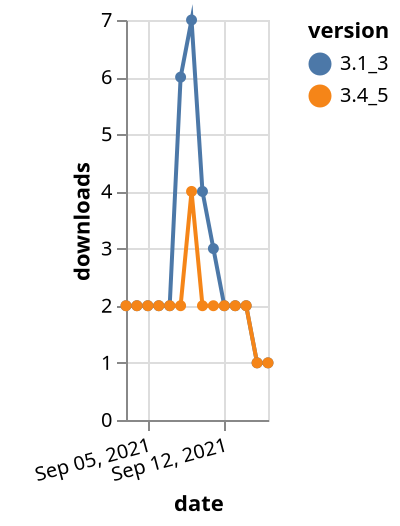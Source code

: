 {"$schema": "https://vega.github.io/schema/vega-lite/v5.json", "description": "A simple bar chart with embedded data.", "data": {"values": [{"date": "2021-09-03", "total": 6456, "delta": 2, "version": "3.1_3"}, {"date": "2021-09-04", "total": 6458, "delta": 2, "version": "3.1_3"}, {"date": "2021-09-05", "total": 6460, "delta": 2, "version": "3.1_3"}, {"date": "2021-09-06", "total": 6462, "delta": 2, "version": "3.1_3"}, {"date": "2021-09-07", "total": 6464, "delta": 2, "version": "3.1_3"}, {"date": "2021-09-08", "total": 6470, "delta": 6, "version": "3.1_3"}, {"date": "2021-09-09", "total": 6477, "delta": 7, "version": "3.1_3"}, {"date": "2021-09-10", "total": 6481, "delta": 4, "version": "3.1_3"}, {"date": "2021-09-11", "total": 6484, "delta": 3, "version": "3.1_3"}, {"date": "2021-09-12", "total": 6486, "delta": 2, "version": "3.1_3"}, {"date": "2021-09-13", "total": 6488, "delta": 2, "version": "3.1_3"}, {"date": "2021-09-14", "total": 6490, "delta": 2, "version": "3.1_3"}, {"date": "2021-09-15", "total": 6491, "delta": 1, "version": "3.1_3"}, {"date": "2021-09-16", "total": 6492, "delta": 1, "version": "3.1_3"}, {"date": "2021-09-03", "total": 4024, "delta": 2, "version": "3.4_5"}, {"date": "2021-09-04", "total": 4026, "delta": 2, "version": "3.4_5"}, {"date": "2021-09-05", "total": 4028, "delta": 2, "version": "3.4_5"}, {"date": "2021-09-06", "total": 4030, "delta": 2, "version": "3.4_5"}, {"date": "2021-09-07", "total": 4032, "delta": 2, "version": "3.4_5"}, {"date": "2021-09-08", "total": 4034, "delta": 2, "version": "3.4_5"}, {"date": "2021-09-09", "total": 4038, "delta": 4, "version": "3.4_5"}, {"date": "2021-09-10", "total": 4040, "delta": 2, "version": "3.4_5"}, {"date": "2021-09-11", "total": 4042, "delta": 2, "version": "3.4_5"}, {"date": "2021-09-12", "total": 4044, "delta": 2, "version": "3.4_5"}, {"date": "2021-09-13", "total": 4046, "delta": 2, "version": "3.4_5"}, {"date": "2021-09-14", "total": 4048, "delta": 2, "version": "3.4_5"}, {"date": "2021-09-15", "total": 4049, "delta": 1, "version": "3.4_5"}, {"date": "2021-09-16", "total": 4050, "delta": 1, "version": "3.4_5"}]}, "width": "container", "mark": {"type": "line", "point": {"filled": true}}, "encoding": {"x": {"field": "date", "type": "temporal", "timeUnit": "yearmonthdate", "title": "date", "axis": {"labelAngle": -15}}, "y": {"field": "delta", "type": "quantitative", "title": "downloads"}, "color": {"field": "version", "type": "nominal"}, "tooltip": {"field": "delta"}}}